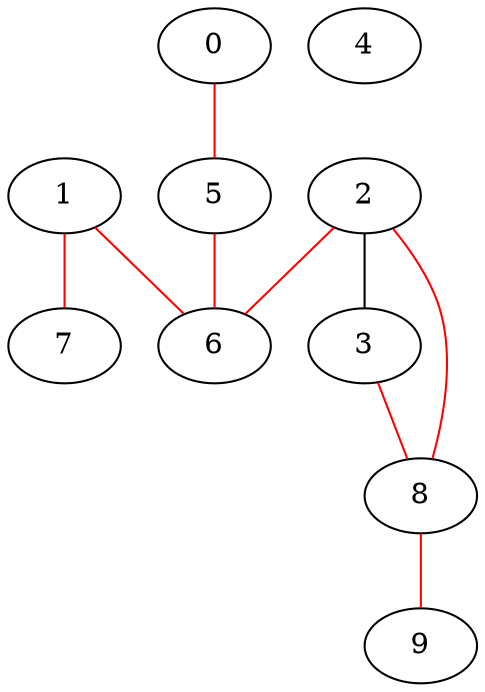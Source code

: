 graph two
 { 
0 -- 5  [color=red];
1 -- 6  [color=red];
1 -- 7  [color=red];
2 -- 3 ;
2 -- 6  [color=red];
2 -- 8  [color=red];
3 -- 8  [color=red];
4
5 -- 6  [color=red];
6
7
8 -- 9  [color=red];
9

}